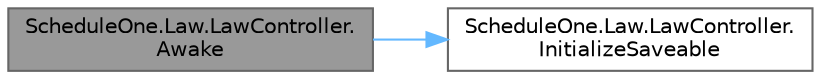 digraph "ScheduleOne.Law.LawController.Awake"
{
 // LATEX_PDF_SIZE
  bgcolor="transparent";
  edge [fontname=Helvetica,fontsize=10,labelfontname=Helvetica,labelfontsize=10];
  node [fontname=Helvetica,fontsize=10,shape=box,height=0.2,width=0.4];
  rankdir="LR";
  Node1 [id="Node000001",label="ScheduleOne.Law.LawController.\lAwake",height=0.2,width=0.4,color="gray40", fillcolor="grey60", style="filled", fontcolor="black",tooltip=" "];
  Node1 -> Node2 [id="edge1_Node000001_Node000002",color="steelblue1",style="solid",tooltip=" "];
  Node2 [id="Node000002",label="ScheduleOne.Law.LawController.\lInitializeSaveable",height=0.2,width=0.4,color="grey40", fillcolor="white", style="filled",URL="$class_schedule_one_1_1_law_1_1_law_controller.html#ab77cf55b1b349e2489fddbb43ae289d7",tooltip=" "];
}
